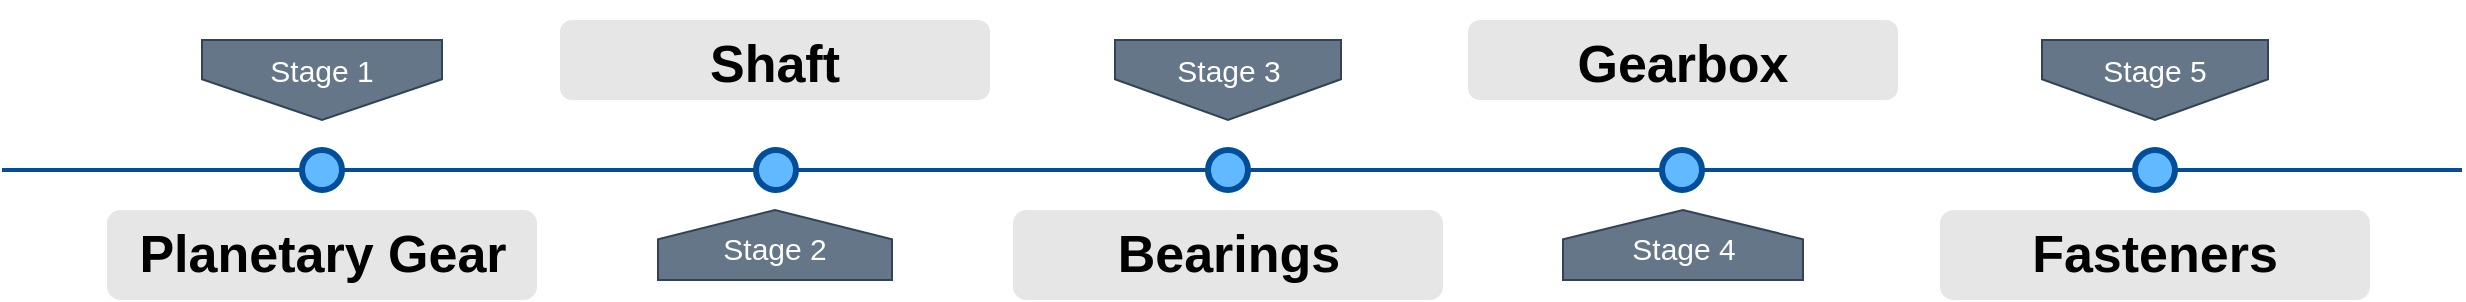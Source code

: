 <mxfile version="12.4.2" type="device" pages="1"><diagram name="Page-1" id="82e54ff1-d628-8f03-85c4-9753963a91cd"><mxGraphModel dx="2966" dy="1566" grid="1" gridSize="10" guides="1" tooltips="1" connect="1" arrows="1" fold="1" page="1" pageScale="1" pageWidth="1100" pageHeight="850" background="#ffffff" math="0" shadow="0"><root><mxCell id="0"/><mxCell id="1" parent="0"/><mxCell id="4ec97bd9e5d20128-1" value="" style="line;strokeWidth=2;html=1;fillColor=none;fontSize=28;fontColor=#004D99;strokeColor=#004D99;" parent="1" vertex="1"><mxGeometry x="40" y="400" width="1230" height="10" as="geometry"/></mxCell><mxCell id="4ec97bd9e5d20128-5" value="Stage 1" style="shape=offPageConnector;whiteSpace=wrap;html=1;fillColor=#647687;fontSize=15;fontColor=#ffffff;size=0.509;verticalAlign=top;strokeColor=#314354;" parent="1" vertex="1"><mxGeometry x="140" y="340" width="120" height="40" as="geometry"/></mxCell><mxCell id="4ec97bd9e5d20128-6" value="&lt;span&gt;Stage 3&lt;/span&gt;" style="shape=offPageConnector;whiteSpace=wrap;html=1;fillColor=#647687;fontSize=15;fontColor=#ffffff;size=0.509;verticalAlign=top;strokeColor=#314354;" parent="1" vertex="1"><mxGeometry x="596.5" y="340" width="113" height="40" as="geometry"/></mxCell><mxCell id="4ec97bd9e5d20128-7" value="&lt;span&gt;Stage 2&lt;/span&gt;" style="shape=offPageConnector;whiteSpace=wrap;html=1;fillColor=#647687;fontSize=15;fontColor=#ffffff;size=0.418;flipV=1;verticalAlign=bottom;strokeColor=#314354;spacingBottom=4;" parent="1" vertex="1"><mxGeometry x="368" y="425" width="117" height="35" as="geometry"/></mxCell><mxCell id="4ec97bd9e5d20128-8" value="&lt;span&gt;Stage 4&lt;/span&gt;" style="shape=offPageConnector;whiteSpace=wrap;html=1;fillColor=#647687;fontSize=15;fontColor=#ffffff;size=0.418;flipV=1;verticalAlign=bottom;strokeColor=#314354;spacingBottom=4;" parent="1" vertex="1"><mxGeometry x="820.5" y="425" width="120" height="35" as="geometry"/></mxCell><mxCell id="4ec97bd9e5d20128-9" value="" style="ellipse;whiteSpace=wrap;html=1;fillColor=#61BAFF;fontSize=28;fontColor=#004D99;strokeWidth=3;strokeColor=#004D99;" parent="1" vertex="1"><mxGeometry x="190" y="395" width="20" height="20" as="geometry"/></mxCell><mxCell id="4ec97bd9e5d20128-10" value="" style="ellipse;whiteSpace=wrap;html=1;fillColor=#61BAFF;fontSize=28;fontColor=#004D99;strokeWidth=3;strokeColor=#004D99;" parent="1" vertex="1"><mxGeometry x="417" y="395" width="20" height="20" as="geometry"/></mxCell><mxCell id="4ec97bd9e5d20128-11" value="" style="ellipse;whiteSpace=wrap;html=1;fillColor=#61BAFF;fontSize=28;fontColor=#004D99;strokeWidth=3;strokeColor=#004D99;" parent="1" vertex="1"><mxGeometry x="643" y="395" width="20" height="20" as="geometry"/></mxCell><mxCell id="4ec97bd9e5d20128-13" value="" style="ellipse;whiteSpace=wrap;html=1;fillColor=#61BAFF;fontSize=28;fontColor=#004D99;strokeWidth=3;strokeColor=#004D99;" parent="1" vertex="1"><mxGeometry x="870" y="395" width="20" height="20" as="geometry"/></mxCell><mxCell id="4ec97bd9e5d20128-16" value="&lt;h1&gt;Shaft&lt;/h1&gt;" style="text;html=1;spacing=5;spacingTop=-20;whiteSpace=wrap;overflow=hidden;strokeColor=none;strokeWidth=3;fillColor=#E6E6E6;fontSize=13;fontColor=#000000;align=center;rounded=1;" parent="1" vertex="1"><mxGeometry x="319" y="330" width="215" height="40" as="geometry"/></mxCell><mxCell id="4ec97bd9e5d20128-17" value="&lt;h1&gt;Bearings&lt;/h1&gt;" style="text;html=1;spacing=5;spacingTop=-20;whiteSpace=wrap;overflow=hidden;strokeColor=none;strokeWidth=3;fillColor=#E6E6E6;fontSize=13;fontColor=#000000;align=center;rounded=1;" parent="1" vertex="1"><mxGeometry x="545.5" y="425" width="215" height="45" as="geometry"/></mxCell><mxCell id="4ec97bd9e5d20128-18" value="&lt;h1&gt;Gearbox&lt;/h1&gt;" style="text;html=1;spacing=5;spacingTop=-20;whiteSpace=wrap;overflow=hidden;strokeColor=none;strokeWidth=3;fillColor=#E6E6E6;fontSize=13;fontColor=#000000;align=center;rounded=1;" parent="1" vertex="1"><mxGeometry x="773" y="330" width="215" height="40" as="geometry"/></mxCell><mxCell id="kLinHNka8W6gZIB057Ey-1" value="&lt;h1&gt;Planetary Gear&lt;/h1&gt;" style="text;html=1;spacing=5;spacingTop=-20;whiteSpace=wrap;overflow=hidden;strokeColor=none;strokeWidth=3;fillColor=#E6E6E6;fontSize=13;fontColor=#000000;align=center;rounded=1;" vertex="1" parent="1"><mxGeometry x="92.5" y="425" width="215" height="45" as="geometry"/></mxCell><mxCell id="kLinHNka8W6gZIB057Ey-2" value="&lt;span&gt;Stage 5&lt;/span&gt;" style="shape=offPageConnector;whiteSpace=wrap;html=1;fillColor=#647687;fontSize=15;fontColor=#ffffff;size=0.509;verticalAlign=top;strokeColor=#314354;" vertex="1" parent="1"><mxGeometry x="1060" y="340" width="113" height="40" as="geometry"/></mxCell><mxCell id="kLinHNka8W6gZIB057Ey-3" value="&lt;h1&gt;Fasteners&lt;/h1&gt;" style="text;html=1;spacing=5;spacingTop=-20;whiteSpace=wrap;overflow=hidden;strokeColor=none;strokeWidth=3;fillColor=#E6E6E6;fontSize=13;fontColor=#000000;align=center;rounded=1;" vertex="1" parent="1"><mxGeometry x="1009" y="425" width="215" height="45" as="geometry"/></mxCell><mxCell id="kLinHNka8W6gZIB057Ey-4" value="" style="ellipse;whiteSpace=wrap;html=1;fillColor=#61BAFF;fontSize=28;fontColor=#004D99;strokeWidth=3;strokeColor=#004D99;" vertex="1" parent="1"><mxGeometry x="1106.5" y="395" width="20" height="20" as="geometry"/></mxCell></root></mxGraphModel></diagram></mxfile>